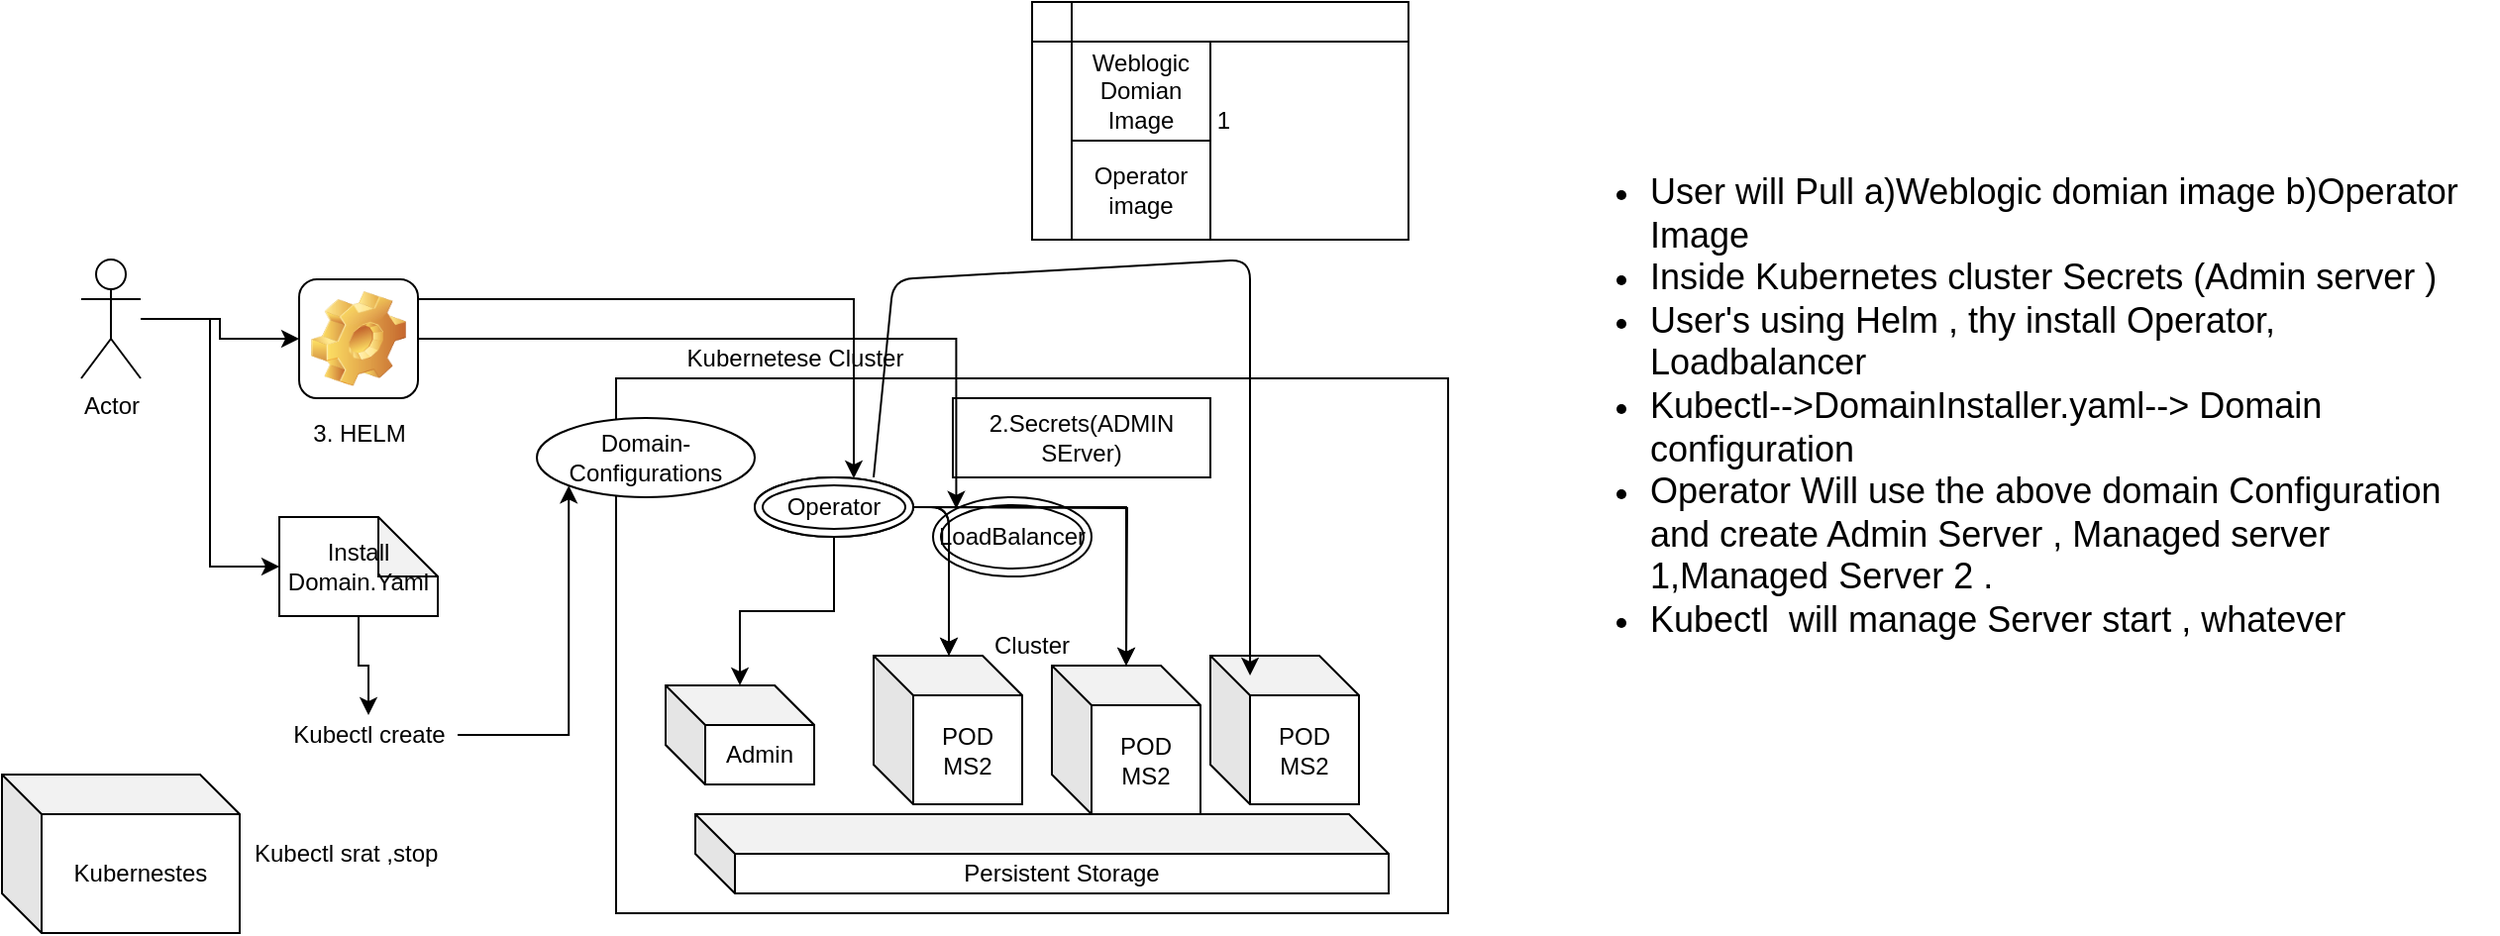<mxfile version="13.6.2" type="github">
  <diagram id="SFTwNNUFkDEGVQa8I74H" name="Page-1">
    <mxGraphModel dx="723" dy="358" grid="1" gridSize="10" guides="1" tooltips="1" connect="1" arrows="1" fold="1" page="1" pageScale="1" pageWidth="1200" pageHeight="1600" math="0" shadow="0">
      <root>
        <mxCell id="0" />
        <mxCell id="1" parent="0" />
        <mxCell id="nD6A3iVgp1iZObP_W5-t-57" value="Label" style="html=1;whiteSpace=wrap;container=1;recursiveResize=0;collapsible=0;" vertex="1" parent="1">
          <mxGeometry x="500" y="395" width="260" height="70" as="geometry" />
        </mxCell>
        <mxCell id="nD6A3iVgp1iZObP_W5-t-58" value="" style="triangle;html=1;whiteSpace=wrap;" vertex="1" parent="nD6A3iVgp1iZObP_W5-t-57">
          <mxGeometry x="20" y="20" width="20" height="30" as="geometry" />
        </mxCell>
        <mxCell id="nD6A3iVgp1iZObP_W5-t-56" value="" style="rounded=1;whiteSpace=wrap;html=1;" vertex="1" parent="1">
          <mxGeometry x="480" y="400" width="260" height="100" as="geometry" />
        </mxCell>
        <mxCell id="nD6A3iVgp1iZObP_W5-t-27" style="edgeStyle=orthogonalEdgeStyle;rounded=0;orthogonalLoop=1;jettySize=auto;html=1;" edge="1" parent="1" source="nD6A3iVgp1iZObP_W5-t-1" target="nD6A3iVgp1iZObP_W5-t-9">
          <mxGeometry relative="1" as="geometry" />
        </mxCell>
        <mxCell id="nD6A3iVgp1iZObP_W5-t-35" style="edgeStyle=orthogonalEdgeStyle;rounded=0;orthogonalLoop=1;jettySize=auto;html=1;entryX=0;entryY=0.5;entryDx=0;entryDy=0;entryPerimeter=0;" edge="1" parent="1" source="nD6A3iVgp1iZObP_W5-t-1" target="nD6A3iVgp1iZObP_W5-t-34">
          <mxGeometry relative="1" as="geometry" />
        </mxCell>
        <mxCell id="nD6A3iVgp1iZObP_W5-t-1" value="Actor" style="shape=umlActor;verticalLabelPosition=bottom;verticalAlign=top;html=1;outlineConnect=0;" vertex="1" parent="1">
          <mxGeometry x="80" y="200" width="30" height="60" as="geometry" />
        </mxCell>
        <mxCell id="nD6A3iVgp1iZObP_W5-t-2" value="&amp;nbsp;1" style="shape=internalStorage;whiteSpace=wrap;html=1;backgroundOutline=1;" vertex="1" parent="1">
          <mxGeometry x="560" y="70" width="190" height="120" as="geometry" />
        </mxCell>
        <mxCell id="nD6A3iVgp1iZObP_W5-t-3" value="Weblogic Domian Image " style="rounded=0;whiteSpace=wrap;html=1;" vertex="1" parent="1">
          <mxGeometry x="580" y="90" width="70" height="50" as="geometry" />
        </mxCell>
        <mxCell id="nD6A3iVgp1iZObP_W5-t-4" value="Operator image " style="rounded=0;whiteSpace=wrap;html=1;" vertex="1" parent="1">
          <mxGeometry x="580" y="140" width="70" height="50" as="geometry" />
        </mxCell>
        <mxCell id="nD6A3iVgp1iZObP_W5-t-5" value="Cluster " style="rounded=0;whiteSpace=wrap;html=1;" vertex="1" parent="1">
          <mxGeometry x="350" y="260" width="420" height="270" as="geometry" />
        </mxCell>
        <mxCell id="nD6A3iVgp1iZObP_W5-t-6" value="Kubernetese Cluster " style="text;html=1;align=center;verticalAlign=middle;resizable=0;points=[];autosize=1;" vertex="1" parent="1">
          <mxGeometry x="375" y="240" width="130" height="20" as="geometry" />
        </mxCell>
        <mxCell id="nD6A3iVgp1iZObP_W5-t-7" value="2.Secrets(ADMIN SErver)" style="rounded=0;whiteSpace=wrap;html=1;" vertex="1" parent="1">
          <mxGeometry x="520" y="270" width="130" height="40" as="geometry" />
        </mxCell>
        <mxCell id="nD6A3iVgp1iZObP_W5-t-8" value="Kubernestes" style="shape=cube;whiteSpace=wrap;html=1;boundedLbl=1;backgroundOutline=1;darkOpacity=0.05;darkOpacity2=0.1;" vertex="1" parent="1">
          <mxGeometry x="40" y="460" width="120" height="80" as="geometry" />
        </mxCell>
        <mxCell id="nD6A3iVgp1iZObP_W5-t-28" style="edgeStyle=orthogonalEdgeStyle;rounded=0;orthogonalLoop=1;jettySize=auto;html=1;" edge="1" parent="1" source="nD6A3iVgp1iZObP_W5-t-9" target="nD6A3iVgp1iZObP_W5-t-10">
          <mxGeometry relative="1" as="geometry">
            <Array as="points">
              <mxPoint x="470" y="220" />
            </Array>
          </mxGeometry>
        </mxCell>
        <mxCell id="nD6A3iVgp1iZObP_W5-t-29" style="edgeStyle=orthogonalEdgeStyle;rounded=0;orthogonalLoop=1;jettySize=auto;html=1;entryX=0;entryY=0;entryDx=0;entryDy=0;" edge="1" parent="1" source="nD6A3iVgp1iZObP_W5-t-9" target="nD6A3iVgp1iZObP_W5-t-26">
          <mxGeometry relative="1" as="geometry" />
        </mxCell>
        <mxCell id="nD6A3iVgp1iZObP_W5-t-9" value="3. HELM" style="icon;html=1;image=img/clipart/Gear_128x128.png" vertex="1" parent="1">
          <mxGeometry x="190" y="210" width="60" height="60" as="geometry" />
        </mxCell>
        <mxCell id="nD6A3iVgp1iZObP_W5-t-46" style="edgeStyle=orthogonalEdgeStyle;rounded=0;orthogonalLoop=1;jettySize=auto;html=1;" edge="1" parent="1" source="nD6A3iVgp1iZObP_W5-t-10" target="nD6A3iVgp1iZObP_W5-t-42">
          <mxGeometry relative="1" as="geometry" />
        </mxCell>
        <mxCell id="nD6A3iVgp1iZObP_W5-t-10" value="Operator " style="ellipse;shape=doubleEllipse;whiteSpace=wrap;html=1;" vertex="1" parent="1">
          <mxGeometry x="420" y="310" width="80" height="30" as="geometry" />
        </mxCell>
        <mxCell id="nD6A3iVgp1iZObP_W5-t-25" value="&lt;ul style=&quot;font-size: 18px&quot;&gt;&lt;li&gt;&lt;font style=&quot;font-size: 18px&quot;&gt;User will Pull a)Weblogic domian image b)Operator Image &amp;nbsp; &lt;br&gt;&lt;/font&gt;&lt;/li&gt;&lt;li&gt;&lt;font style=&quot;font-size: 18px&quot;&gt;Inside Kubernetes cluster Secrets (Admin server )&lt;/font&gt;&lt;/li&gt;&lt;li&gt;&lt;font style=&quot;font-size: 18px&quot;&gt;User&#39;s using Helm , thy install Operator, Loadbalancer&lt;/font&gt;&lt;/li&gt;&lt;li&gt;&lt;font style=&quot;font-size: 18px&quot;&gt;Kubectl--&amp;gt;DomainInstaller.yaml--&amp;gt; Domain configuration &lt;br&gt;&lt;/font&gt;&lt;/li&gt;&lt;li&gt;&lt;font style=&quot;font-size: 18px&quot;&gt;Operator Will use the above domain Configuration and create Admin Server , Managed server 1,Managed Server 2 .&lt;/font&gt;&lt;/li&gt;&lt;li&gt;&lt;font style=&quot;font-size: 18px&quot;&gt;Kubectl&amp;nbsp; will manage Server start , whatever&lt;br&gt;&lt;/font&gt;&lt;/li&gt;&lt;br&gt;&lt;/ul&gt;" style="text;strokeColor=none;fillColor=none;html=1;whiteSpace=wrap;verticalAlign=middle;overflow=hidden;" vertex="1" parent="1">
          <mxGeometry x="830" y="130" width="470" height="310" as="geometry" />
        </mxCell>
        <mxCell id="nD6A3iVgp1iZObP_W5-t-26" value="LoadBalancer " style="ellipse;shape=doubleEllipse;whiteSpace=wrap;html=1;" vertex="1" parent="1">
          <mxGeometry x="510" y="320" width="80" height="40" as="geometry" />
        </mxCell>
        <mxCell id="nD6A3iVgp1iZObP_W5-t-32" value="Persistent Storage" style="shape=cube;whiteSpace=wrap;html=1;boundedLbl=1;backgroundOutline=1;darkOpacity=0.05;darkOpacity2=0.1;" vertex="1" parent="1">
          <mxGeometry x="390" y="480" width="350" height="40" as="geometry" />
        </mxCell>
        <mxCell id="nD6A3iVgp1iZObP_W5-t-39" style="edgeStyle=orthogonalEdgeStyle;rounded=0;orthogonalLoop=1;jettySize=auto;html=1;" edge="1" parent="1" source="nD6A3iVgp1iZObP_W5-t-34" target="nD6A3iVgp1iZObP_W5-t-38">
          <mxGeometry relative="1" as="geometry" />
        </mxCell>
        <mxCell id="nD6A3iVgp1iZObP_W5-t-34" value="Install Domain.Yaml" style="shape=note;whiteSpace=wrap;html=1;backgroundOutline=1;darkOpacity=0.05;" vertex="1" parent="1">
          <mxGeometry x="180" y="330" width="80" height="50" as="geometry" />
        </mxCell>
        <mxCell id="nD6A3iVgp1iZObP_W5-t-36" value="Domain-Configurations " style="ellipse;whiteSpace=wrap;html=1;" vertex="1" parent="1">
          <mxGeometry x="310" y="280" width="110" height="40" as="geometry" />
        </mxCell>
        <mxCell id="nD6A3iVgp1iZObP_W5-t-40" style="edgeStyle=orthogonalEdgeStyle;rounded=0;orthogonalLoop=1;jettySize=auto;html=1;entryX=0;entryY=1;entryDx=0;entryDy=0;" edge="1" parent="1" source="nD6A3iVgp1iZObP_W5-t-38" target="nD6A3iVgp1iZObP_W5-t-36">
          <mxGeometry relative="1" as="geometry" />
        </mxCell>
        <mxCell id="nD6A3iVgp1iZObP_W5-t-38" value="Kubectl create " style="text;html=1;align=center;verticalAlign=middle;resizable=0;points=[];autosize=1;" vertex="1" parent="1">
          <mxGeometry x="180" y="430" width="90" height="20" as="geometry" />
        </mxCell>
        <mxCell id="nD6A3iVgp1iZObP_W5-t-41" value="Admin " style="shape=cube;whiteSpace=wrap;html=1;boundedLbl=1;backgroundOutline=1;darkOpacity=0.05;darkOpacity2=0.1;" vertex="1" parent="1">
          <mxGeometry x="375" y="415" width="75" height="50" as="geometry" />
        </mxCell>
        <mxCell id="nD6A3iVgp1iZObP_W5-t-42" value="Admin " style="shape=cube;whiteSpace=wrap;html=1;boundedLbl=1;backgroundOutline=1;darkOpacity=0.05;darkOpacity2=0.1;" vertex="1" parent="1">
          <mxGeometry x="375" y="415" width="75" height="50" as="geometry" />
        </mxCell>
        <mxCell id="nD6A3iVgp1iZObP_W5-t-43" value="&lt;div&gt;POD&lt;/div&gt;&lt;div&gt;MS2&lt;/div&gt;" style="shape=cube;whiteSpace=wrap;html=1;boundedLbl=1;backgroundOutline=1;darkOpacity=0.05;darkOpacity2=0.1;" vertex="1" parent="1">
          <mxGeometry x="480" y="400" width="75" height="75" as="geometry" />
        </mxCell>
        <mxCell id="nD6A3iVgp1iZObP_W5-t-44" value="&lt;div&gt;POD&lt;/div&gt;&lt;div&gt;MS2&lt;/div&gt;" style="shape=cube;whiteSpace=wrap;html=1;boundedLbl=1;backgroundOutline=1;darkOpacity=0.05;darkOpacity2=0.1;" vertex="1" parent="1">
          <mxGeometry x="570" y="405" width="75" height="75" as="geometry" />
        </mxCell>
        <mxCell id="nD6A3iVgp1iZObP_W5-t-45" value="&lt;div&gt;POD&lt;/div&gt;&lt;div&gt;MS2&lt;/div&gt;" style="shape=cube;whiteSpace=wrap;html=1;boundedLbl=1;backgroundOutline=1;darkOpacity=0.05;darkOpacity2=0.1;" vertex="1" parent="1">
          <mxGeometry x="650" y="400" width="75" height="75" as="geometry" />
        </mxCell>
        <mxCell id="nD6A3iVgp1iZObP_W5-t-47" value="" style="edgeStyle=segmentEdgeStyle;endArrow=classic;html=1;" edge="1" parent="1" source="nD6A3iVgp1iZObP_W5-t-10" target="nD6A3iVgp1iZObP_W5-t-43">
          <mxGeometry width="50" height="50" relative="1" as="geometry">
            <mxPoint x="490" y="380" as="sourcePoint" />
            <mxPoint x="490" y="390" as="targetPoint" />
            <Array as="points">
              <mxPoint x="518" y="325" />
            </Array>
          </mxGeometry>
        </mxCell>
        <mxCell id="nD6A3iVgp1iZObP_W5-t-52" style="edgeStyle=orthogonalEdgeStyle;rounded=0;orthogonalLoop=1;jettySize=auto;html=1;" edge="1" parent="1" source="nD6A3iVgp1iZObP_W5-t-48" target="nD6A3iVgp1iZObP_W5-t-44">
          <mxGeometry relative="1" as="geometry" />
        </mxCell>
        <mxCell id="nD6A3iVgp1iZObP_W5-t-48" value="Operator " style="ellipse;shape=doubleEllipse;whiteSpace=wrap;html=1;" vertex="1" parent="1">
          <mxGeometry x="420" y="310" width="80" height="30" as="geometry" />
        </mxCell>
        <mxCell id="nD6A3iVgp1iZObP_W5-t-50" value="" style="edgeStyle=segmentEdgeStyle;endArrow=classic;html=1;" edge="1" parent="1">
          <mxGeometry width="50" height="50" relative="1" as="geometry">
            <mxPoint x="500" y="325" as="sourcePoint" />
            <mxPoint x="518" y="400" as="targetPoint" />
            <Array as="points">
              <mxPoint x="518" y="325" />
            </Array>
          </mxGeometry>
        </mxCell>
        <mxCell id="nD6A3iVgp1iZObP_W5-t-53" style="edgeStyle=orthogonalEdgeStyle;rounded=0;orthogonalLoop=1;jettySize=auto;html=1;" edge="1" parent="1">
          <mxGeometry relative="1" as="geometry">
            <mxPoint x="500" y="325" as="sourcePoint" />
            <mxPoint x="607.5" y="405" as="targetPoint" />
          </mxGeometry>
        </mxCell>
        <mxCell id="nD6A3iVgp1iZObP_W5-t-54" value="" style="endArrow=classic;html=1;entryX=0.267;entryY=0.133;entryDx=0;entryDy=0;entryPerimeter=0;" edge="1" parent="1" target="nD6A3iVgp1iZObP_W5-t-45">
          <mxGeometry width="50" height="50" relative="1" as="geometry">
            <mxPoint x="480" y="310" as="sourcePoint" />
            <mxPoint x="780" y="190" as="targetPoint" />
            <Array as="points">
              <mxPoint x="490" y="210" />
              <mxPoint x="670" y="200" />
            </Array>
          </mxGeometry>
        </mxCell>
        <mxCell id="nD6A3iVgp1iZObP_W5-t-55" value="Kubectl srat ,stop&amp;nbsp; " style="text;html=1;align=center;verticalAlign=middle;resizable=0;points=[];autosize=1;" vertex="1" parent="1">
          <mxGeometry x="160" y="490" width="110" height="20" as="geometry" />
        </mxCell>
      </root>
    </mxGraphModel>
  </diagram>
</mxfile>
